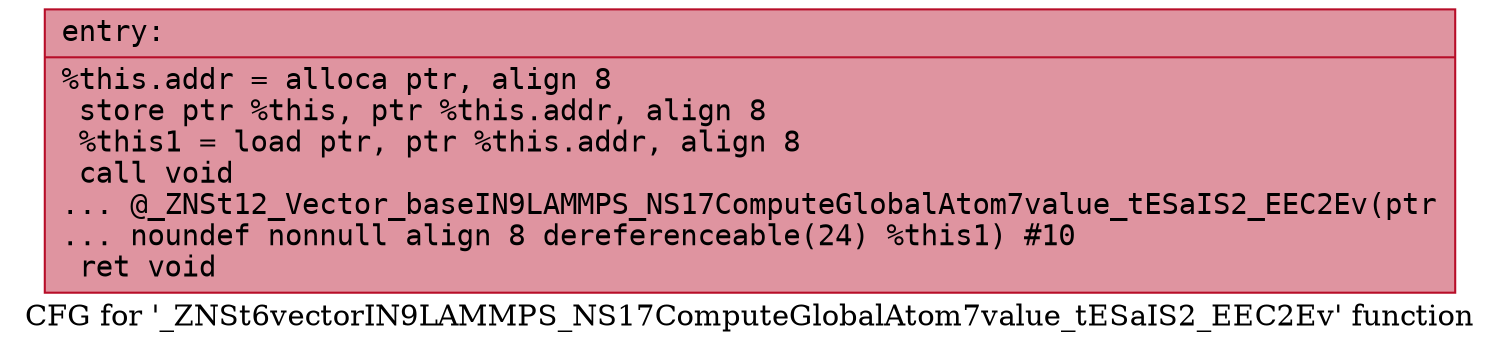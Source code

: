 digraph "CFG for '_ZNSt6vectorIN9LAMMPS_NS17ComputeGlobalAtom7value_tESaIS2_EEC2Ev' function" {
	label="CFG for '_ZNSt6vectorIN9LAMMPS_NS17ComputeGlobalAtom7value_tESaIS2_EEC2Ev' function";

	Node0x56131eb163c0 [shape=record,color="#b70d28ff", style=filled, fillcolor="#b70d2870" fontname="Courier",label="{entry:\l|  %this.addr = alloca ptr, align 8\l  store ptr %this, ptr %this.addr, align 8\l  %this1 = load ptr, ptr %this.addr, align 8\l  call void\l... @_ZNSt12_Vector_baseIN9LAMMPS_NS17ComputeGlobalAtom7value_tESaIS2_EEC2Ev(ptr\l... noundef nonnull align 8 dereferenceable(24) %this1) #10\l  ret void\l}"];
}
